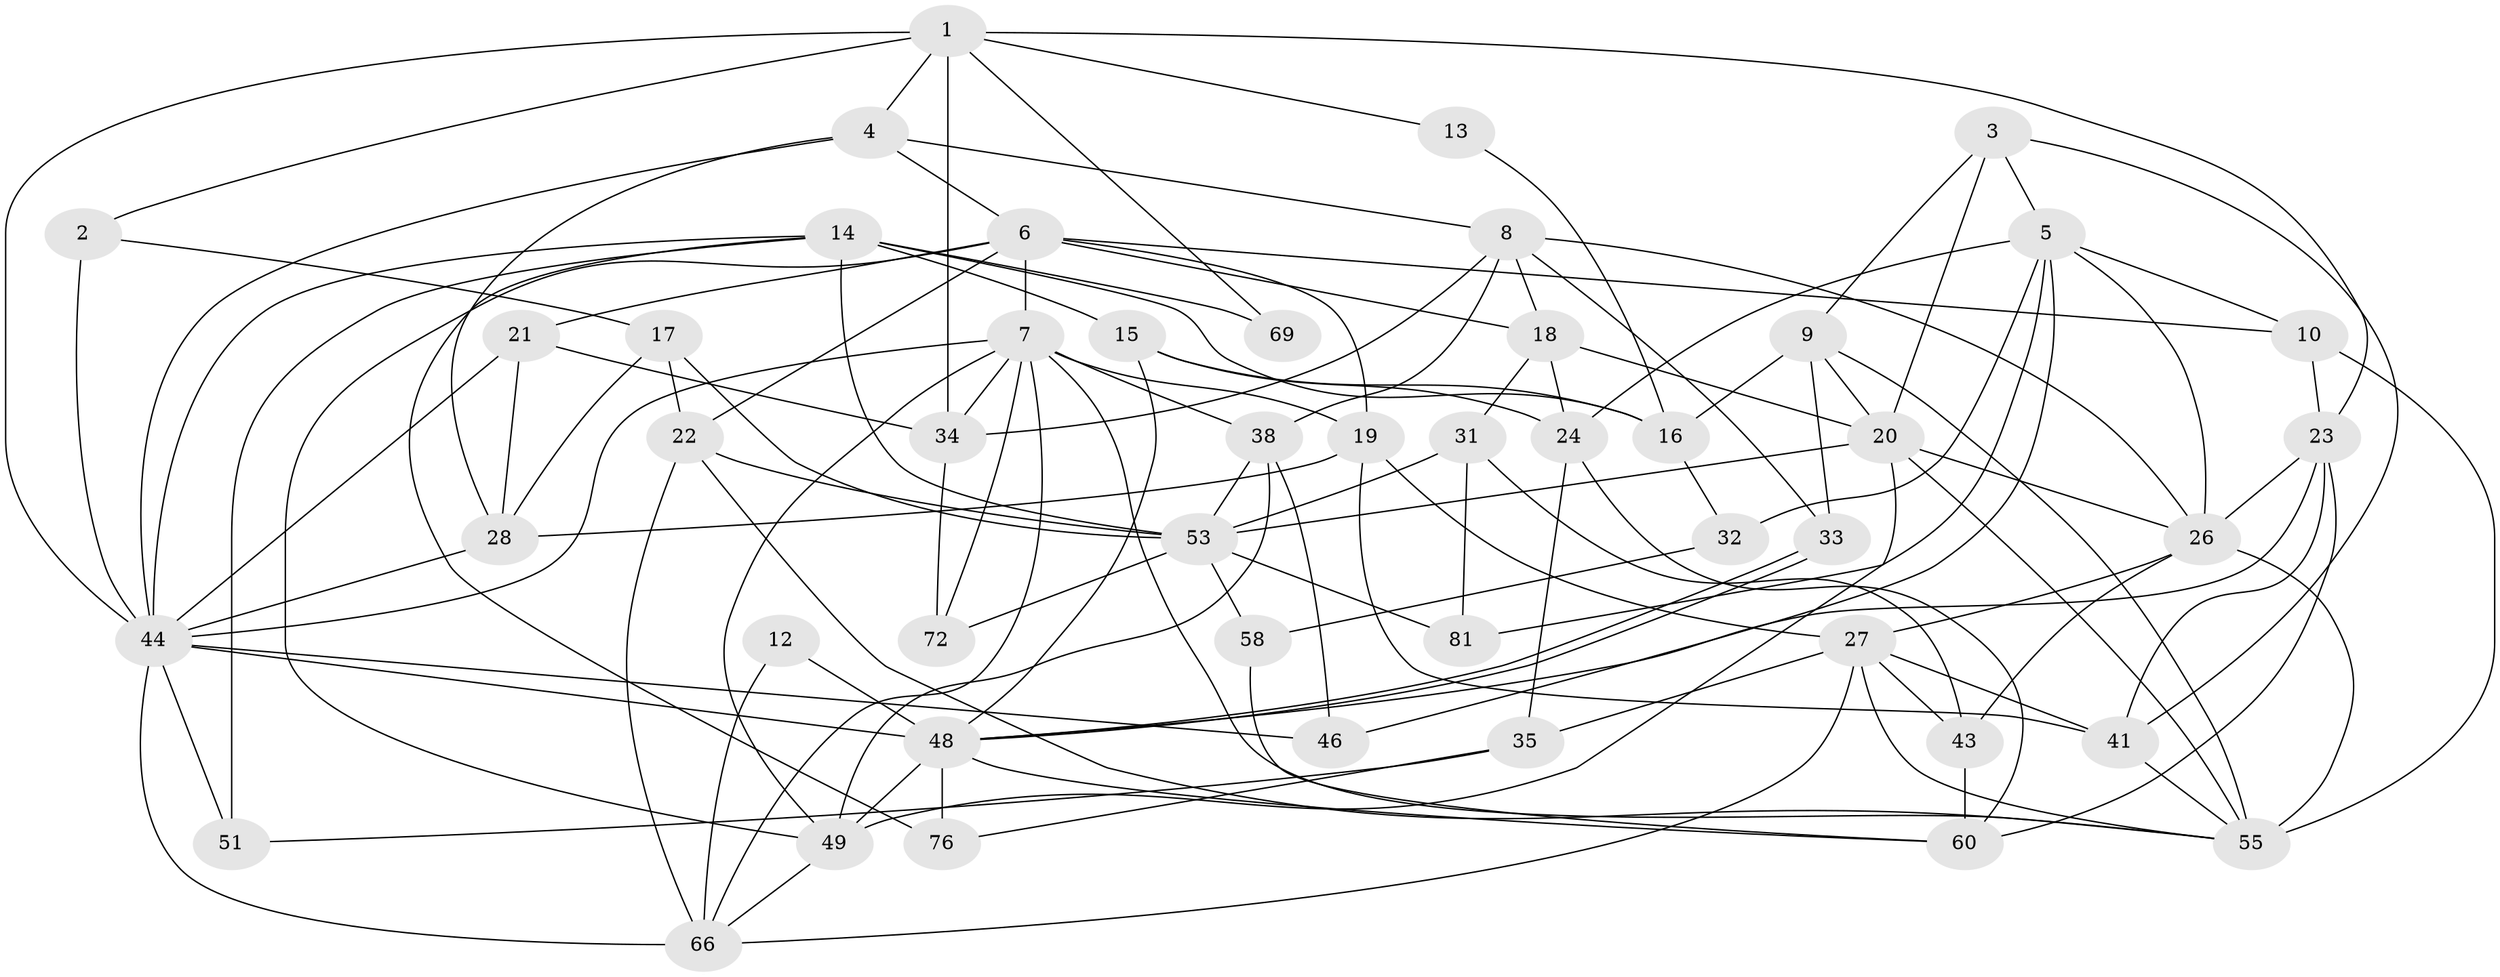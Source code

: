 // Generated by graph-tools (version 1.1) at 2025/23/03/03/25 07:23:58]
// undirected, 48 vertices, 123 edges
graph export_dot {
graph [start="1"]
  node [color=gray90,style=filled];
  1 [super="+29"];
  2 [super="+52"];
  3 [super="+11"];
  4;
  5 [super="+40"];
  6 [super="+57"];
  7 [super="+73"];
  8 [super="+30"];
  9 [super="+42"];
  10 [super="+79"];
  12;
  13;
  14 [super="+25"];
  15 [super="+37"];
  16 [super="+68"];
  17;
  18 [super="+74"];
  19 [super="+61"];
  20 [super="+71"];
  21;
  22 [super="+39"];
  23;
  24;
  26 [super="+67"];
  27 [super="+47"];
  28 [super="+59"];
  31 [super="+54"];
  32 [super="+45"];
  33 [super="+36"];
  34 [super="+77"];
  35 [super="+75"];
  38 [super="+50"];
  41 [super="+64"];
  43 [super="+63"];
  44 [super="+65"];
  46;
  48 [super="+78"];
  49 [super="+56"];
  51;
  53 [super="+80"];
  55 [super="+62"];
  58;
  60;
  66 [super="+70"];
  69;
  72;
  76;
  81;
  1 -- 44;
  1 -- 2;
  1 -- 34;
  1 -- 4;
  1 -- 69;
  1 -- 23;
  1 -- 13;
  2 -- 17;
  2 -- 44;
  3 -- 5;
  3 -- 9;
  3 -- 41;
  3 -- 20;
  4 -- 6;
  4 -- 8;
  4 -- 28;
  4 -- 44;
  5 -- 26;
  5 -- 24;
  5 -- 81;
  5 -- 32;
  5 -- 10;
  5 -- 46;
  6 -- 10;
  6 -- 19;
  6 -- 22;
  6 -- 18;
  6 -- 49;
  6 -- 21;
  6 -- 7;
  7 -- 72;
  7 -- 19;
  7 -- 44;
  7 -- 66;
  7 -- 49;
  7 -- 34;
  7 -- 55;
  7 -- 38;
  8 -- 34;
  8 -- 26;
  8 -- 33;
  8 -- 18;
  8 -- 38;
  9 -- 16;
  9 -- 33;
  9 -- 55;
  9 -- 20;
  10 -- 55;
  10 -- 23;
  12 -- 66;
  12 -- 48;
  13 -- 16;
  14 -- 16 [weight=2];
  14 -- 15;
  14 -- 51;
  14 -- 69;
  14 -- 44;
  14 -- 76;
  14 -- 53;
  15 -- 24;
  15 -- 16;
  15 -- 48;
  16 -- 32;
  17 -- 53;
  17 -- 22;
  17 -- 28;
  18 -- 24;
  18 -- 20;
  18 -- 31;
  19 -- 28;
  19 -- 27 [weight=2];
  19 -- 41;
  20 -- 26;
  20 -- 49;
  20 -- 53;
  20 -- 55;
  21 -- 28;
  21 -- 44;
  21 -- 34;
  22 -- 66;
  22 -- 55 [weight=2];
  22 -- 53;
  23 -- 48;
  23 -- 41;
  23 -- 60;
  23 -- 26;
  24 -- 60;
  24 -- 35;
  26 -- 55 [weight=3];
  26 -- 27;
  26 -- 43;
  27 -- 55;
  27 -- 66;
  27 -- 35;
  27 -- 43;
  27 -- 41;
  28 -- 44;
  31 -- 53;
  31 -- 81;
  31 -- 43;
  32 -- 58;
  33 -- 48;
  33 -- 48;
  34 -- 72;
  35 -- 76;
  35 -- 51;
  38 -- 53;
  38 -- 46;
  38 -- 49;
  41 -- 55;
  43 -- 60;
  44 -- 66;
  44 -- 46;
  44 -- 48;
  44 -- 51;
  48 -- 60;
  48 -- 76;
  48 -- 49;
  49 -- 66;
  53 -- 58 [weight=2];
  53 -- 72;
  53 -- 81;
  58 -- 60;
}
